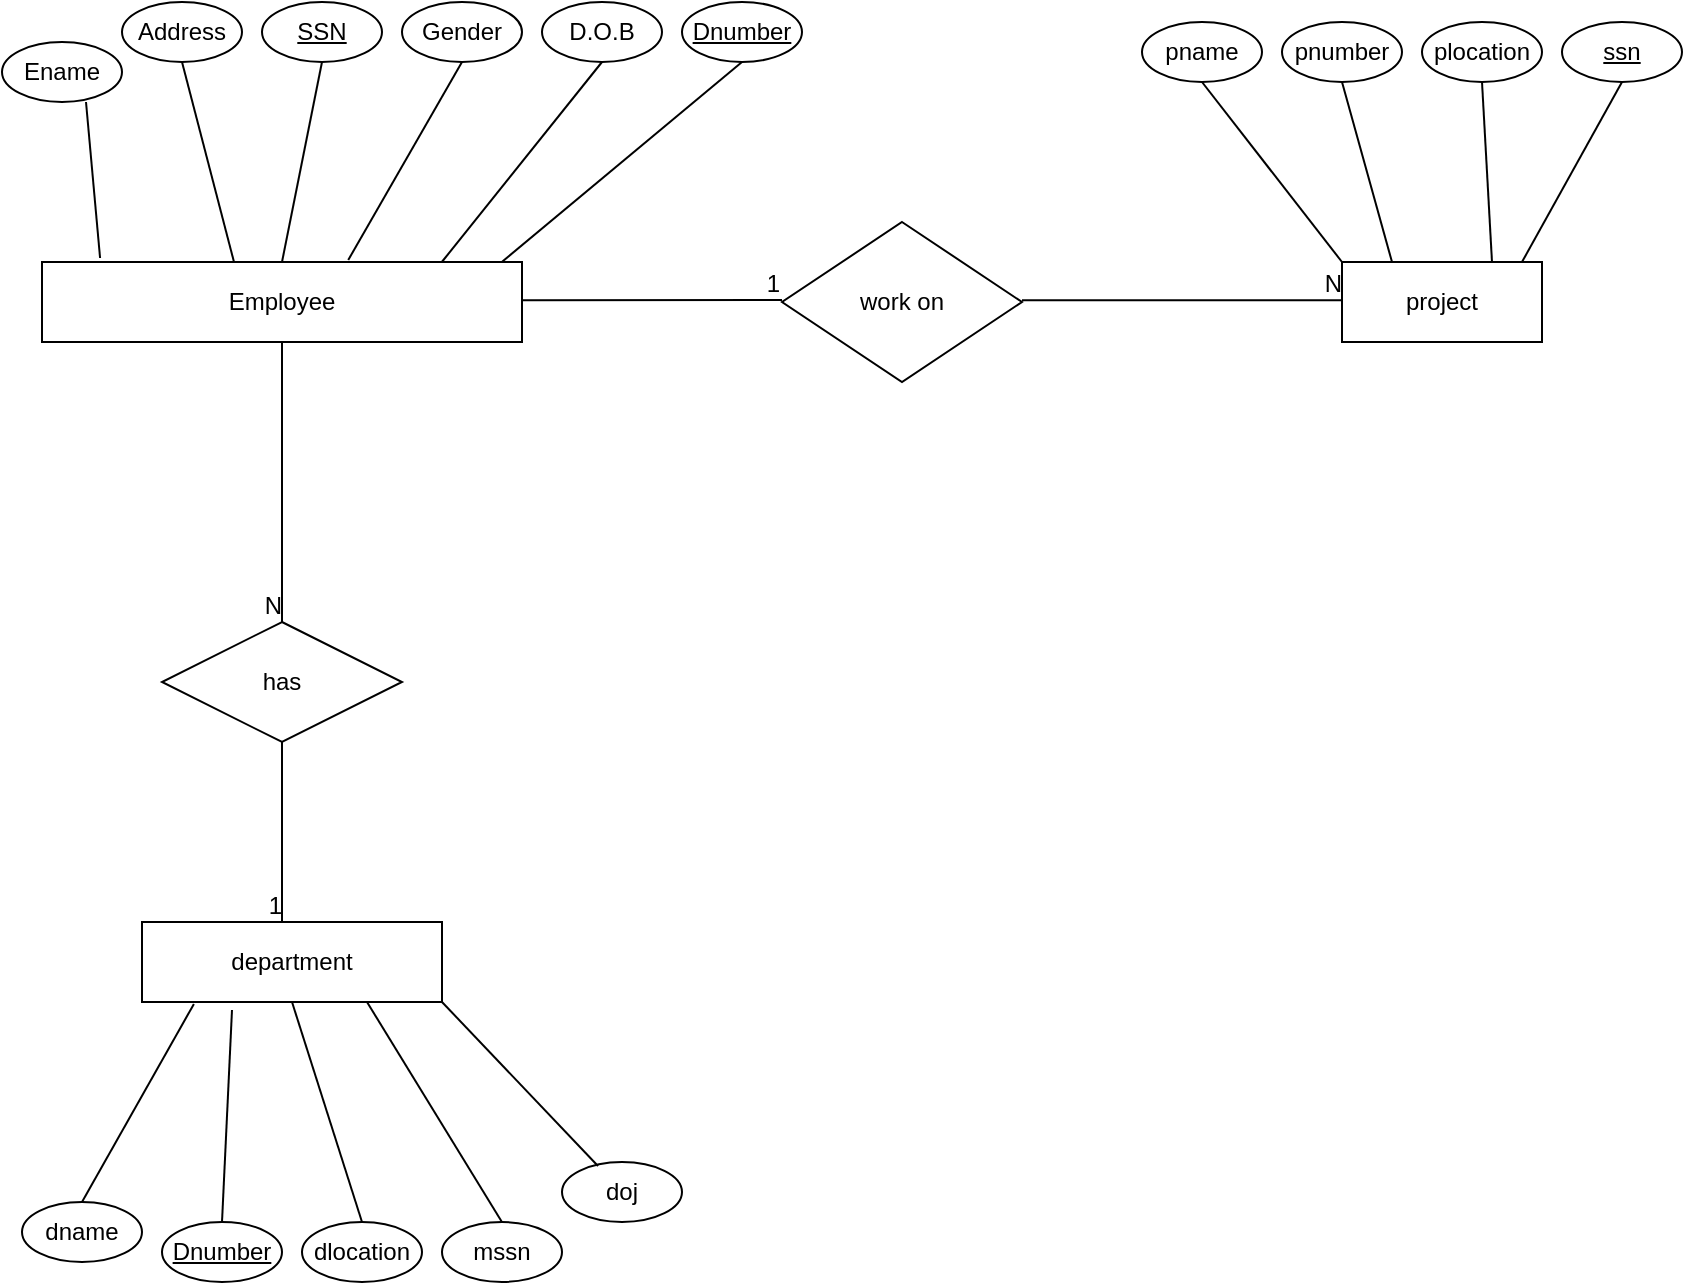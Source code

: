 <mxfile version="13.9.9" type="device"><diagram id="R2lEEEUBdFMjLlhIrx00" name="Page-1"><mxGraphModel dx="510" dy="494" grid="1" gridSize="10" guides="1" tooltips="1" connect="1" arrows="1" fold="1" page="1" pageScale="1" pageWidth="850" pageHeight="1100" math="0" shadow="0" extFonts="Permanent Marker^https://fonts.googleapis.com/css?family=Permanent+Marker"><root><mxCell id="0"/><mxCell id="1" parent="0"/><mxCell id="lN6I6sElOWODWKW2c0_l-3" value="Employee" style="whiteSpace=wrap;html=1;align=center;" vertex="1" parent="1"><mxGeometry x="20" y="160" width="240" height="40" as="geometry"/></mxCell><mxCell id="lN6I6sElOWODWKW2c0_l-4" value="Ename" style="ellipse;whiteSpace=wrap;html=1;align=center;" vertex="1" parent="1"><mxGeometry y="50" width="60" height="30" as="geometry"/></mxCell><mxCell id="lN6I6sElOWODWKW2c0_l-5" value="" style="endArrow=none;html=1;rounded=0;entryX=0.121;entryY=-0.05;entryDx=0;entryDy=0;entryPerimeter=0;exitX=0.7;exitY=1;exitDx=0;exitDy=0;exitPerimeter=0;" edge="1" parent="1" source="lN6I6sElOWODWKW2c0_l-4" target="lN6I6sElOWODWKW2c0_l-3"><mxGeometry relative="1" as="geometry"><mxPoint x="80" y="50" as="sourcePoint"/><mxPoint x="240" y="50" as="targetPoint"/></mxGeometry></mxCell><mxCell id="lN6I6sElOWODWKW2c0_l-7" value="Address" style="ellipse;whiteSpace=wrap;html=1;align=center;" vertex="1" parent="1"><mxGeometry x="60" y="30" width="60" height="30" as="geometry"/></mxCell><mxCell id="lN6I6sElOWODWKW2c0_l-9" value="" style="endArrow=none;html=1;rounded=0;exitX=0.5;exitY=1;exitDx=0;exitDy=0;entryX=0.4;entryY=0;entryDx=0;entryDy=0;entryPerimeter=0;" edge="1" parent="1" source="lN6I6sElOWODWKW2c0_l-7" target="lN6I6sElOWODWKW2c0_l-3"><mxGeometry relative="1" as="geometry"><mxPoint x="100" y="60" as="sourcePoint"/><mxPoint x="131" y="118" as="targetPoint"/></mxGeometry></mxCell><mxCell id="lN6I6sElOWODWKW2c0_l-12" value="Gender" style="ellipse;whiteSpace=wrap;html=1;align=center;" vertex="1" parent="1"><mxGeometry x="200" y="30" width="60" height="30" as="geometry"/></mxCell><mxCell id="lN6I6sElOWODWKW2c0_l-13" value="D.O.B" style="ellipse;whiteSpace=wrap;html=1;align=center;" vertex="1" parent="1"><mxGeometry x="270" y="30" width="60" height="30" as="geometry"/></mxCell><mxCell id="lN6I6sElOWODWKW2c0_l-16" value="" style="endArrow=none;html=1;rounded=0;entryX=0.5;entryY=0;entryDx=0;entryDy=0;" edge="1" parent="1" target="lN6I6sElOWODWKW2c0_l-3"><mxGeometry relative="1" as="geometry"><mxPoint x="160" y="60" as="sourcePoint"/><mxPoint x="320" y="60" as="targetPoint"/></mxGeometry></mxCell><mxCell id="lN6I6sElOWODWKW2c0_l-17" value="" style="endArrow=none;html=1;rounded=0;entryX=0.638;entryY=-0.025;entryDx=0;entryDy=0;entryPerimeter=0;" edge="1" parent="1" target="lN6I6sElOWODWKW2c0_l-3"><mxGeometry relative="1" as="geometry"><mxPoint x="230" y="60" as="sourcePoint"/><mxPoint x="390" y="60" as="targetPoint"/></mxGeometry></mxCell><mxCell id="lN6I6sElOWODWKW2c0_l-18" value="" style="endArrow=none;html=1;rounded=0;entryX=0.5;entryY=1;entryDx=0;entryDy=0;exitX=0.833;exitY=0;exitDx=0;exitDy=0;exitPerimeter=0;" edge="1" parent="1" source="lN6I6sElOWODWKW2c0_l-3" target="lN6I6sElOWODWKW2c0_l-13"><mxGeometry relative="1" as="geometry"><mxPoint x="180" y="160" as="sourcePoint"/><mxPoint x="340" y="160" as="targetPoint"/></mxGeometry></mxCell><mxCell id="lN6I6sElOWODWKW2c0_l-19" value="" style="endArrow=none;html=1;rounded=0;entryX=0.958;entryY=0;entryDx=0;entryDy=0;entryPerimeter=0;" edge="1" parent="1" target="lN6I6sElOWODWKW2c0_l-3"><mxGeometry relative="1" as="geometry"><mxPoint x="370" y="60" as="sourcePoint"/><mxPoint x="460" y="60" as="targetPoint"/></mxGeometry></mxCell><mxCell id="lN6I6sElOWODWKW2c0_l-20" value="SSN" style="ellipse;whiteSpace=wrap;html=1;align=center;fontStyle=4;" vertex="1" parent="1"><mxGeometry x="130" y="30" width="60" height="30" as="geometry"/></mxCell><mxCell id="lN6I6sElOWODWKW2c0_l-21" value="Dnumber" style="ellipse;whiteSpace=wrap;html=1;align=center;fontStyle=4;" vertex="1" parent="1"><mxGeometry x="340" y="30" width="60" height="30" as="geometry"/></mxCell><mxCell id="lN6I6sElOWODWKW2c0_l-30" value="" style="endArrow=none;html=1;rounded=0;" edge="1" parent="1"><mxGeometry relative="1" as="geometry"><mxPoint x="260" y="179.17" as="sourcePoint"/><mxPoint x="390" y="179" as="targetPoint"/></mxGeometry></mxCell><mxCell id="lN6I6sElOWODWKW2c0_l-31" value="1" style="resizable=0;html=1;align=right;verticalAlign=bottom;" connectable="0" vertex="1" parent="lN6I6sElOWODWKW2c0_l-30"><mxGeometry x="1" relative="1" as="geometry"/></mxCell><mxCell id="lN6I6sElOWODWKW2c0_l-33" value="work on" style="shape=rhombus;perimeter=rhombusPerimeter;whiteSpace=wrap;html=1;align=center;" vertex="1" parent="1"><mxGeometry x="390" y="140" width="120" height="80" as="geometry"/></mxCell><mxCell id="lN6I6sElOWODWKW2c0_l-38" value="" style="endArrow=none;html=1;rounded=0;" edge="1" parent="1"><mxGeometry relative="1" as="geometry"><mxPoint x="510" y="179.17" as="sourcePoint"/><mxPoint x="670" y="179.17" as="targetPoint"/></mxGeometry></mxCell><mxCell id="lN6I6sElOWODWKW2c0_l-39" value="N" style="resizable=0;html=1;align=right;verticalAlign=bottom;" connectable="0" vertex="1" parent="lN6I6sElOWODWKW2c0_l-38"><mxGeometry x="1" relative="1" as="geometry"/></mxCell><mxCell id="lN6I6sElOWODWKW2c0_l-40" value="project" style="whiteSpace=wrap;html=1;align=center;" vertex="1" parent="1"><mxGeometry x="670" y="160" width="100" height="40" as="geometry"/></mxCell><mxCell id="lN6I6sElOWODWKW2c0_l-41" value="pname" style="ellipse;whiteSpace=wrap;html=1;align=center;" vertex="1" parent="1"><mxGeometry x="570" y="40" width="60" height="30" as="geometry"/></mxCell><mxCell id="lN6I6sElOWODWKW2c0_l-42" value="pnumber" style="ellipse;whiteSpace=wrap;html=1;align=center;" vertex="1" parent="1"><mxGeometry x="640" y="40" width="60" height="30" as="geometry"/></mxCell><mxCell id="lN6I6sElOWODWKW2c0_l-43" value="plocation" style="ellipse;whiteSpace=wrap;html=1;align=center;" vertex="1" parent="1"><mxGeometry x="710" y="40" width="60" height="30" as="geometry"/></mxCell><mxCell id="lN6I6sElOWODWKW2c0_l-44" value="ssn" style="ellipse;whiteSpace=wrap;html=1;align=center;fontStyle=4;" vertex="1" parent="1"><mxGeometry x="780" y="40" width="60" height="30" as="geometry"/></mxCell><mxCell id="lN6I6sElOWODWKW2c0_l-48" value="" style="endArrow=none;html=1;rounded=0;exitX=0.5;exitY=1;exitDx=0;exitDy=0;entryX=0;entryY=0;entryDx=0;entryDy=0;" edge="1" parent="1" source="lN6I6sElOWODWKW2c0_l-41" target="lN6I6sElOWODWKW2c0_l-40"><mxGeometry relative="1" as="geometry"><mxPoint x="580" y="130" as="sourcePoint"/><mxPoint x="740" y="130" as="targetPoint"/></mxGeometry></mxCell><mxCell id="lN6I6sElOWODWKW2c0_l-50" value="" style="endArrow=none;html=1;rounded=0;exitX=0.5;exitY=1;exitDx=0;exitDy=0;entryX=0.25;entryY=0;entryDx=0;entryDy=0;" edge="1" parent="1" target="lN6I6sElOWODWKW2c0_l-40"><mxGeometry relative="1" as="geometry"><mxPoint x="670" y="70" as="sourcePoint"/><mxPoint x="700" y="150" as="targetPoint"/></mxGeometry></mxCell><mxCell id="lN6I6sElOWODWKW2c0_l-51" value="" style="endArrow=none;html=1;rounded=0;exitX=0.5;exitY=1;exitDx=0;exitDy=0;entryX=0.75;entryY=0;entryDx=0;entryDy=0;" edge="1" parent="1" source="lN6I6sElOWODWKW2c0_l-43" target="lN6I6sElOWODWKW2c0_l-40"><mxGeometry relative="1" as="geometry"><mxPoint x="750" y="80" as="sourcePoint"/><mxPoint x="775" y="170" as="targetPoint"/></mxGeometry></mxCell><mxCell id="lN6I6sElOWODWKW2c0_l-53" value="" style="endArrow=none;html=1;rounded=0;exitX=0.5;exitY=1;exitDx=0;exitDy=0;entryX=0.9;entryY=0;entryDx=0;entryDy=0;entryPerimeter=0;" edge="1" parent="1" source="lN6I6sElOWODWKW2c0_l-44" target="lN6I6sElOWODWKW2c0_l-40"><mxGeometry relative="1" as="geometry"><mxPoint x="800" y="80" as="sourcePoint"/><mxPoint x="805" y="170" as="targetPoint"/></mxGeometry></mxCell><mxCell id="lN6I6sElOWODWKW2c0_l-55" value="has" style="shape=rhombus;perimeter=rhombusPerimeter;whiteSpace=wrap;html=1;align=center;" vertex="1" parent="1"><mxGeometry x="80" y="340" width="120" height="60" as="geometry"/></mxCell><mxCell id="lN6I6sElOWODWKW2c0_l-56" value="" style="endArrow=none;html=1;rounded=0;exitX=0.5;exitY=1;exitDx=0;exitDy=0;entryX=0.5;entryY=0;entryDx=0;entryDy=0;" edge="1" parent="1" source="lN6I6sElOWODWKW2c0_l-3" target="lN6I6sElOWODWKW2c0_l-55"><mxGeometry relative="1" as="geometry"><mxPoint x="120" y="390" as="sourcePoint"/><mxPoint x="280" y="390" as="targetPoint"/></mxGeometry></mxCell><mxCell id="lN6I6sElOWODWKW2c0_l-57" value="N" style="resizable=0;html=1;align=right;verticalAlign=bottom;" connectable="0" vertex="1" parent="lN6I6sElOWODWKW2c0_l-56"><mxGeometry x="1" relative="1" as="geometry"/></mxCell><mxCell id="lN6I6sElOWODWKW2c0_l-58" value="" style="endArrow=none;html=1;rounded=0;exitX=0.5;exitY=1;exitDx=0;exitDy=0;" edge="1" parent="1" source="lN6I6sElOWODWKW2c0_l-55"><mxGeometry relative="1" as="geometry"><mxPoint x="110" y="440" as="sourcePoint"/><mxPoint x="140" y="490" as="targetPoint"/></mxGeometry></mxCell><mxCell id="lN6I6sElOWODWKW2c0_l-59" value="1" style="resizable=0;html=1;align=right;verticalAlign=bottom;" connectable="0" vertex="1" parent="lN6I6sElOWODWKW2c0_l-58"><mxGeometry x="1" relative="1" as="geometry"/></mxCell><mxCell id="lN6I6sElOWODWKW2c0_l-60" value="department" style="whiteSpace=wrap;html=1;align=center;" vertex="1" parent="1"><mxGeometry x="70" y="490" width="150" height="40" as="geometry"/></mxCell><mxCell id="lN6I6sElOWODWKW2c0_l-61" value="dname" style="ellipse;whiteSpace=wrap;html=1;align=center;" vertex="1" parent="1"><mxGeometry x="10" y="630" width="60" height="30" as="geometry"/></mxCell><mxCell id="lN6I6sElOWODWKW2c0_l-62" value="dlocation" style="ellipse;whiteSpace=wrap;html=1;align=center;" vertex="1" parent="1"><mxGeometry x="150" y="640" width="60" height="30" as="geometry"/></mxCell><mxCell id="lN6I6sElOWODWKW2c0_l-63" value="mssn" style="ellipse;whiteSpace=wrap;html=1;align=center;" vertex="1" parent="1"><mxGeometry x="220" y="640" width="60" height="30" as="geometry"/></mxCell><mxCell id="lN6I6sElOWODWKW2c0_l-64" value="doj" style="ellipse;whiteSpace=wrap;html=1;align=center;" vertex="1" parent="1"><mxGeometry x="280" y="610" width="60" height="30" as="geometry"/></mxCell><mxCell id="lN6I6sElOWODWKW2c0_l-65" value="Dnumber" style="ellipse;whiteSpace=wrap;html=1;align=center;fontStyle=4;" vertex="1" parent="1"><mxGeometry x="80" y="640" width="60" height="30" as="geometry"/></mxCell><mxCell id="lN6I6sElOWODWKW2c0_l-66" value="" style="endArrow=none;html=1;rounded=0;entryX=0.958;entryY=0;entryDx=0;entryDy=0;entryPerimeter=0;exitX=0.173;exitY=1.025;exitDx=0;exitDy=0;exitPerimeter=0;" edge="1" parent="1" source="lN6I6sElOWODWKW2c0_l-60"><mxGeometry relative="1" as="geometry"><mxPoint x="160.08" y="530" as="sourcePoint"/><mxPoint x="40.0" y="630" as="targetPoint"/></mxGeometry></mxCell><mxCell id="lN6I6sElOWODWKW2c0_l-67" value="" style="endArrow=none;html=1;rounded=0;entryX=0.958;entryY=0;entryDx=0;entryDy=0;entryPerimeter=0;exitX=0.3;exitY=1.1;exitDx=0;exitDy=0;exitPerimeter=0;" edge="1" parent="1" source="lN6I6sElOWODWKW2c0_l-60"><mxGeometry relative="1" as="geometry"><mxPoint x="230.08" y="540" as="sourcePoint"/><mxPoint x="110" y="640" as="targetPoint"/></mxGeometry></mxCell><mxCell id="lN6I6sElOWODWKW2c0_l-68" value="" style="endArrow=none;html=1;rounded=0;entryX=0.958;entryY=0;entryDx=0;entryDy=0;entryPerimeter=0;exitX=0.5;exitY=1;exitDx=0;exitDy=0;" edge="1" parent="1" source="lN6I6sElOWODWKW2c0_l-60"><mxGeometry relative="1" as="geometry"><mxPoint x="300.08" y="540" as="sourcePoint"/><mxPoint x="180" y="640" as="targetPoint"/></mxGeometry></mxCell><mxCell id="lN6I6sElOWODWKW2c0_l-69" value="" style="endArrow=none;html=1;rounded=0;entryX=0.958;entryY=0;entryDx=0;entryDy=0;entryPerimeter=0;exitX=0.75;exitY=1;exitDx=0;exitDy=0;" edge="1" parent="1" source="lN6I6sElOWODWKW2c0_l-60"><mxGeometry relative="1" as="geometry"><mxPoint x="370.04" y="540" as="sourcePoint"/><mxPoint x="249.96" y="640" as="targetPoint"/></mxGeometry></mxCell><mxCell id="lN6I6sElOWODWKW2c0_l-72" value="" style="endArrow=none;html=1;rounded=0;entryX=0.3;entryY=0.067;entryDx=0;entryDy=0;entryPerimeter=0;exitX=0.75;exitY=1;exitDx=0;exitDy=0;" edge="1" parent="1" target="lN6I6sElOWODWKW2c0_l-64"><mxGeometry relative="1" as="geometry"><mxPoint x="220" y="530" as="sourcePoint"/><mxPoint x="287.46" y="640" as="targetPoint"/></mxGeometry></mxCell></root></mxGraphModel></diagram></mxfile>